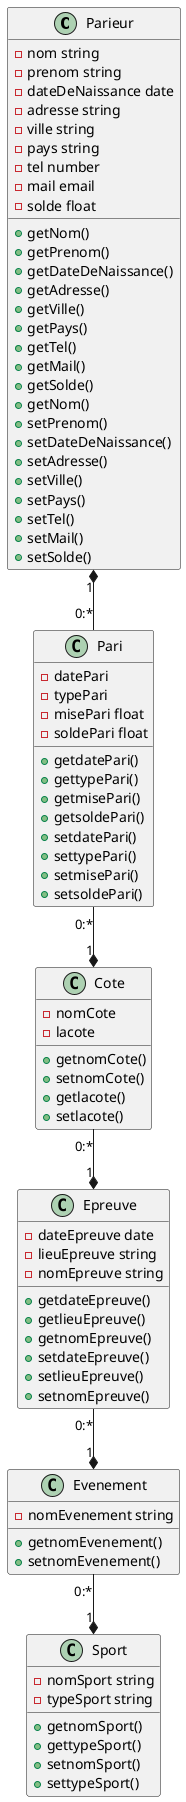 @startuml

class Parieur {
    - nom string
    - prenom string
    - dateDeNaissance date
    - adresse string
    - ville string
    - pays string
    - tel number
    - mail email
    - solde float

    + getNom()
    + getPrenom()
    + getDateDeNaissance()
    + getAdresse()
    + getVille()
    + getPays()
    + getTel()
    + getMail()
    + getSolde()
    + getNom()
    + setPrenom()
    + setDateDeNaissance()
    + setAdresse()
    + setVille()
    + setPays()
    + setTel()
    + setMail()
    + setSolde()
}

class Pari {
    - datePari
    - typePari
    - misePari float
    - soldePari float

    + getdatePari()
    + gettypePari()
    + getmisePari()
    + getsoldePari()
    + setdatePari()
    + settypePari()
    + setmisePari()
    + setsoldePari()

}

class Cote {
    - nomCote
    - lacote

    + getnomCote()
    + setnomCote()
    + getlacote()
    + setlacote()
}

class Epreuve {
    - dateEpreuve date
    - lieuEpreuve string
    - nomEpreuve string

    + getdateEpreuve()
    + getlieuEpreuve()
    + getnomEpreuve()
    + setdateEpreuve()
    + setlieuEpreuve()
    + setnomEpreuve()
}

class Evenement {
    - nomEvenement string

    + getnomEvenement()
    + setnomEvenement()
}

class Sport {
    - nomSport string
    - typeSport string

    + getnomSport()
    + gettypeSport()
    + setnomSport()
    + settypeSport()
}


Parieur "1" *-- "0:*" Pari
Pari "0:*" --* "1" Cote
Cote "0:*" --* "1" Epreuve
Epreuve "0:*" --* "1" Evenement
Evenement "0:*" --* "1" Sport

@enduml